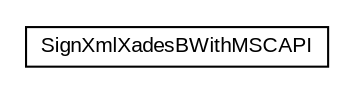 #!/usr/local/bin/dot
#
# Class diagram 
# Generated by UMLGraph version R5_6-24-gf6e263 (http://www.umlgraph.org/)
#

digraph G {
	edge [fontname="arial",fontsize=10,labelfontname="arial",labelfontsize=10];
	node [fontname="arial",fontsize=10,shape=plaintext];
	nodesep=0.25;
	ranksep=0.5;
	// eu.europa.esig.dss.cookbook.example.sign.SignXmlXadesBWithMSCAPI
	c98784 [label=<<table title="eu.europa.esig.dss.cookbook.example.sign.SignXmlXadesBWithMSCAPI" border="0" cellborder="1" cellspacing="0" cellpadding="2" port="p" href="./SignXmlXadesBWithMSCAPI.html">
		<tr><td><table border="0" cellspacing="0" cellpadding="1">
<tr><td align="center" balign="center"> SignXmlXadesBWithMSCAPI </td></tr>
		</table></td></tr>
		</table>>, URL="./SignXmlXadesBWithMSCAPI.html", fontname="arial", fontcolor="black", fontsize=10.0];
}

